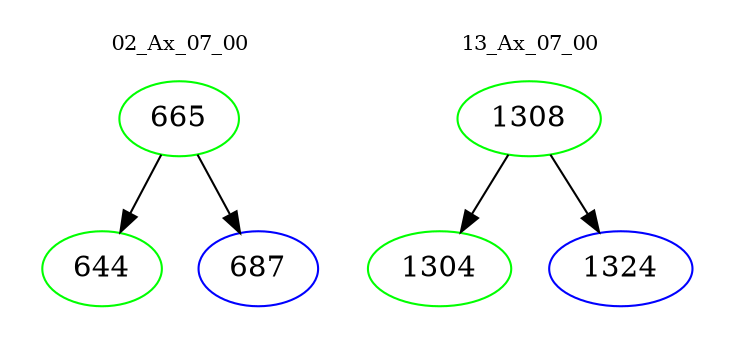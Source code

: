 digraph{
subgraph cluster_0 {
color = white
label = "02_Ax_07_00";
fontsize=10;
T0_665 [label="665", color="green"]
T0_665 -> T0_644 [color="black"]
T0_644 [label="644", color="green"]
T0_665 -> T0_687 [color="black"]
T0_687 [label="687", color="blue"]
}
subgraph cluster_1 {
color = white
label = "13_Ax_07_00";
fontsize=10;
T1_1308 [label="1308", color="green"]
T1_1308 -> T1_1304 [color="black"]
T1_1304 [label="1304", color="green"]
T1_1308 -> T1_1324 [color="black"]
T1_1324 [label="1324", color="blue"]
}
}
